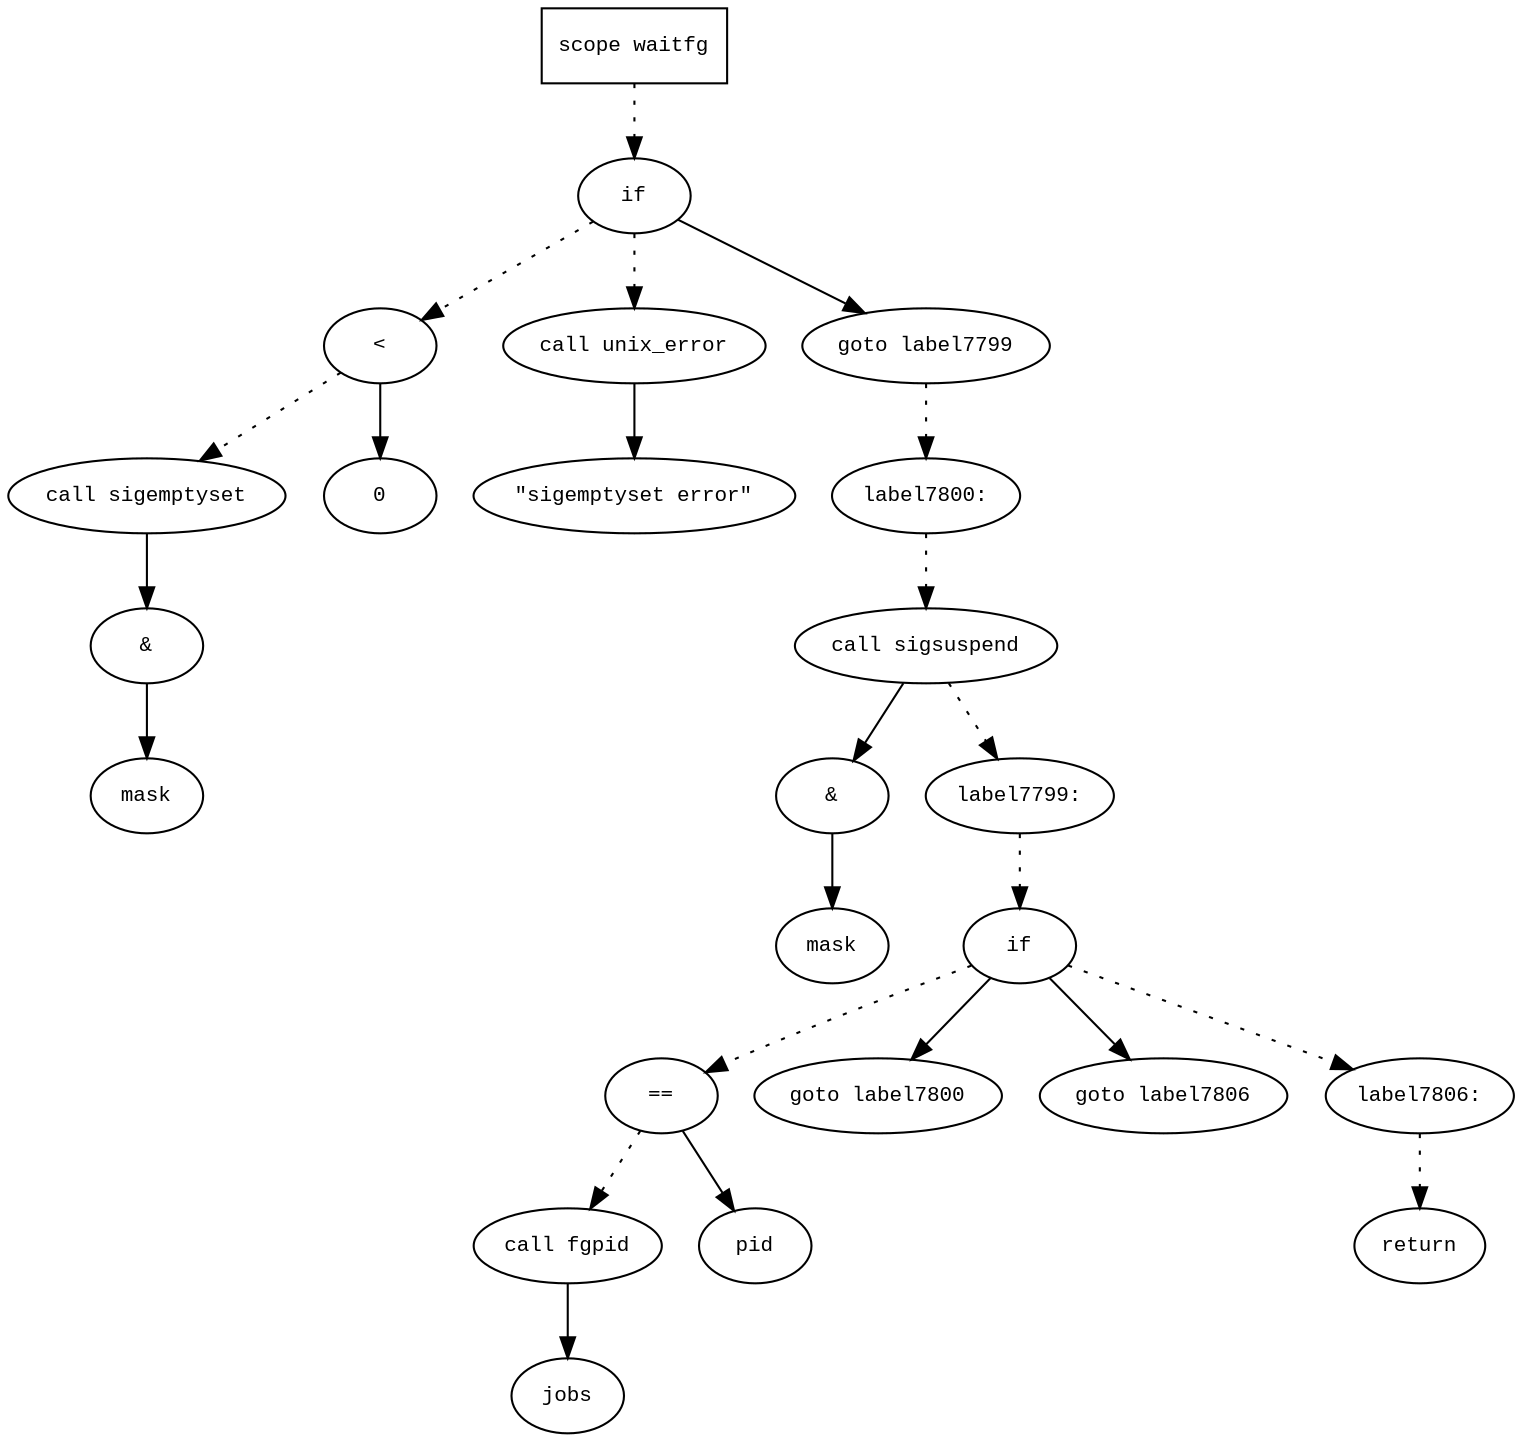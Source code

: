 digraph AST {
  graph [fontname="Times New Roman",fontsize=10];
  node  [fontname="Courier New",fontsize=10];
  edge  [fontname="Times New Roman",fontsize=10];

  node1 [label="scope waitfg",shape=box];
  node2 [label="if",shape=ellipse];
  node1 -> node2 [style=dotted];
  node3 [label="<",shape=ellipse];
  node4 [label="call sigemptyset",shape=ellipse];
  node5 [label="&",shape=ellipse];
  node4 -> node5;
  node6 [label="mask",shape=ellipse];
  node5 -> node6;
  node3 -> node4 [style=dotted];
  node7 [label="0",shape=ellipse];
  node3 -> node7;
  node2 -> node3 [style=dotted];
  node8 [label="call unix_error",shape=ellipse];
  node9 [label="\"sigemptyset error\"",shape=ellipse];
  node8 -> node9;
  node2 -> node8 [style=dotted];
  node10 [label="goto label7799",shape=ellipse];
  node2 -> node10;
  node11 [label="label7800:",shape=ellipse];
  node10 -> node11 [style=dotted];
  node12 [label="call sigsuspend",shape=ellipse];
  node13 [label="&",shape=ellipse];
  node12 -> node13;
  node14 [label="mask",shape=ellipse];
  node13 -> node14;
  node11 -> node12 [style=dotted];
  node15 [label="label7799:",shape=ellipse];
  node12 -> node15 [style=dotted];
  node16 [label="if",shape=ellipse];
  node15 -> node16 [style=dotted];
  node17 [label="==",shape=ellipse];
  node18 [label="call fgpid",shape=ellipse];
  node19 [label="jobs",shape=ellipse];
  node18 -> node19;
  node17 -> node18 [style=dotted];
  node20 [label="pid",shape=ellipse];
  node17 -> node20;
  node16 -> node17 [style=dotted];
  node21 [label="goto label7800",shape=ellipse];
  node16 -> node21;
  node22 [label="goto label7806",shape=ellipse];
  node16 -> node22;
  node23 [label="label7806:",shape=ellipse];
  node16 -> node23 [style=dotted];
  node24 [label="return",shape=ellipse];
  node23 -> node24 [style=dotted];
} 
